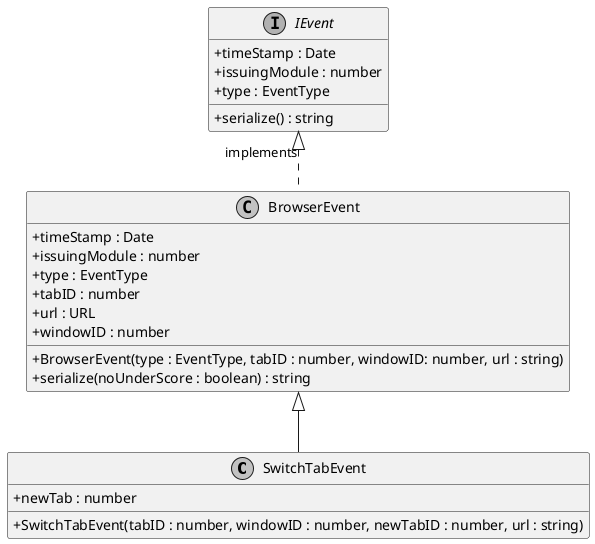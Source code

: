 @startuml
skinparam linetype ortho
skinparam monochrome true
skinparam classAttributeIconSize 0
class SwitchTabEvent extends BrowserEvent {
    + newTab : number
    + SwitchTabEvent(tabID : number, windowID : number, newTabID : number, url : string)
}
interface IEvent {
    + timeStamp : Date
    + issuingModule : number
    + type : EventType
    + serialize() : string
}

IEvent <|.DOWN. BrowserEvent : implements
class BrowserEvent {
    + BrowserEvent(type : EventType, tabID : number, windowID: number, url : string)
    + timeStamp : Date
    + issuingModule : number
    + type : EventType
    + tabID : number
    + url : URL
    + windowID : number
    + serialize(noUnderScore : boolean) : string
}
@enduml
